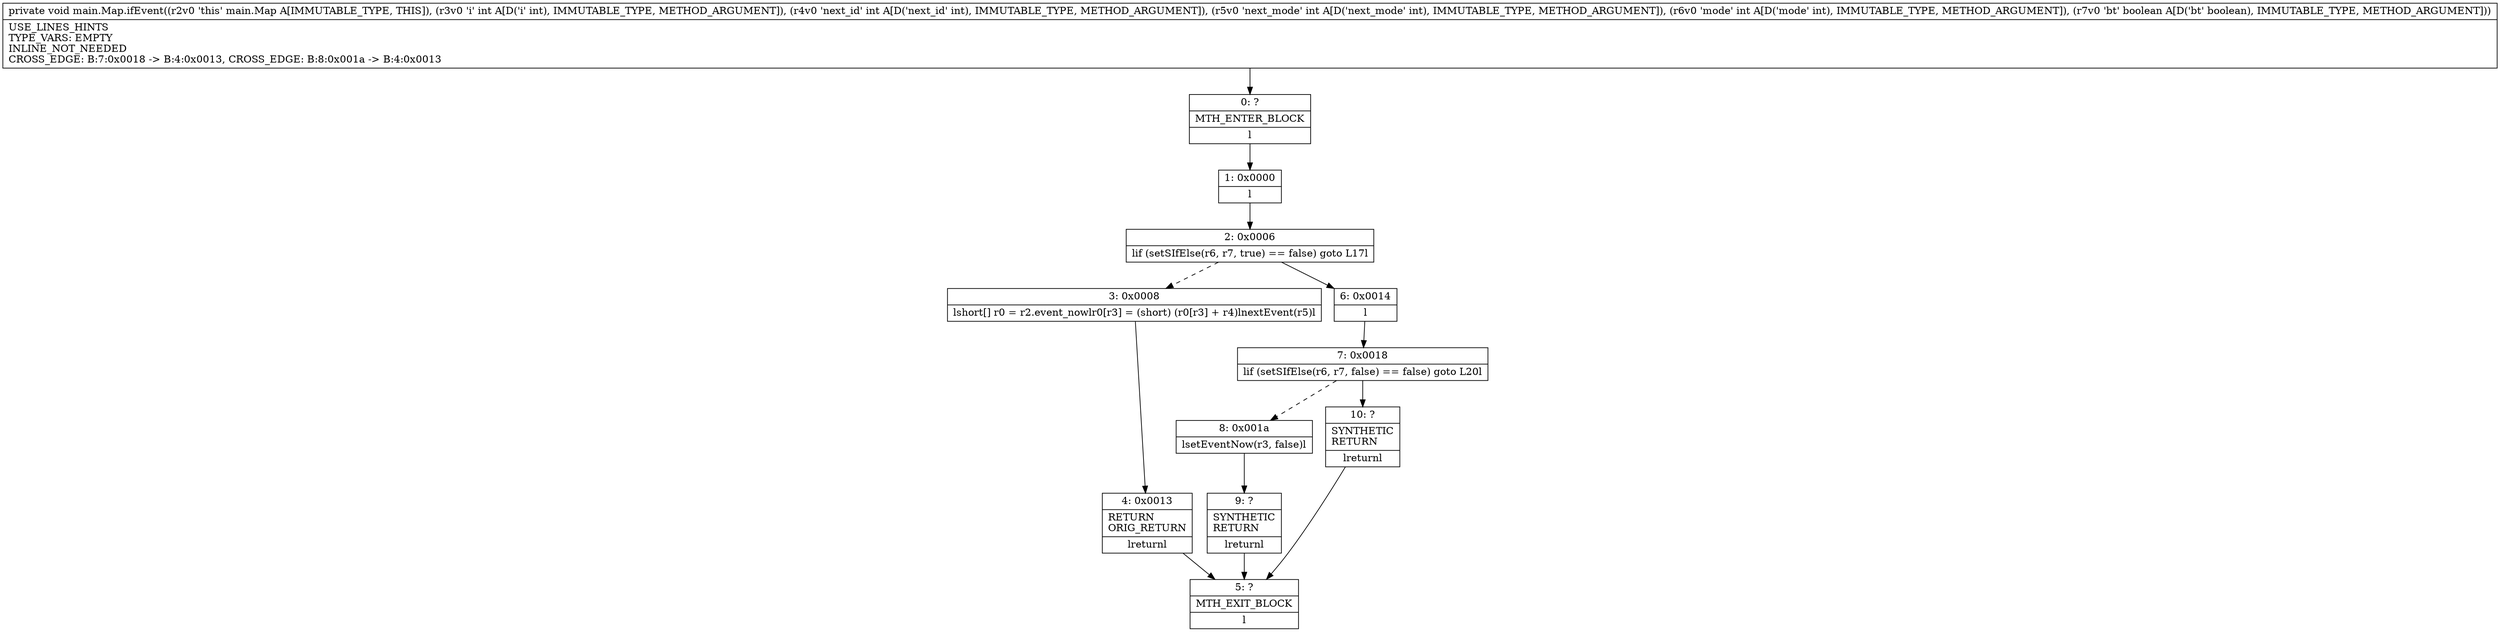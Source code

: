 digraph "CFG formain.Map.ifEvent(IIIIZ)V" {
Node_0 [shape=record,label="{0\:\ ?|MTH_ENTER_BLOCK\l|l}"];
Node_1 [shape=record,label="{1\:\ 0x0000|l}"];
Node_2 [shape=record,label="{2\:\ 0x0006|lif (setSIfElse(r6, r7, true) == false) goto L17l}"];
Node_3 [shape=record,label="{3\:\ 0x0008|lshort[] r0 = r2.event_nowlr0[r3] = (short) (r0[r3] + r4)lnextEvent(r5)l}"];
Node_4 [shape=record,label="{4\:\ 0x0013|RETURN\lORIG_RETURN\l|lreturnl}"];
Node_5 [shape=record,label="{5\:\ ?|MTH_EXIT_BLOCK\l|l}"];
Node_6 [shape=record,label="{6\:\ 0x0014|l}"];
Node_7 [shape=record,label="{7\:\ 0x0018|lif (setSIfElse(r6, r7, false) == false) goto L20l}"];
Node_8 [shape=record,label="{8\:\ 0x001a|lsetEventNow(r3, false)l}"];
Node_9 [shape=record,label="{9\:\ ?|SYNTHETIC\lRETURN\l|lreturnl}"];
Node_10 [shape=record,label="{10\:\ ?|SYNTHETIC\lRETURN\l|lreturnl}"];
MethodNode[shape=record,label="{private void main.Map.ifEvent((r2v0 'this' main.Map A[IMMUTABLE_TYPE, THIS]), (r3v0 'i' int A[D('i' int), IMMUTABLE_TYPE, METHOD_ARGUMENT]), (r4v0 'next_id' int A[D('next_id' int), IMMUTABLE_TYPE, METHOD_ARGUMENT]), (r5v0 'next_mode' int A[D('next_mode' int), IMMUTABLE_TYPE, METHOD_ARGUMENT]), (r6v0 'mode' int A[D('mode' int), IMMUTABLE_TYPE, METHOD_ARGUMENT]), (r7v0 'bt' boolean A[D('bt' boolean), IMMUTABLE_TYPE, METHOD_ARGUMENT]))  | USE_LINES_HINTS\lTYPE_VARS: EMPTY\lINLINE_NOT_NEEDED\lCROSS_EDGE: B:7:0x0018 \-\> B:4:0x0013, CROSS_EDGE: B:8:0x001a \-\> B:4:0x0013\l}"];
MethodNode -> Node_0;
Node_0 -> Node_1;
Node_1 -> Node_2;
Node_2 -> Node_3[style=dashed];
Node_2 -> Node_6;
Node_3 -> Node_4;
Node_4 -> Node_5;
Node_6 -> Node_7;
Node_7 -> Node_8[style=dashed];
Node_7 -> Node_10;
Node_8 -> Node_9;
Node_9 -> Node_5;
Node_10 -> Node_5;
}


